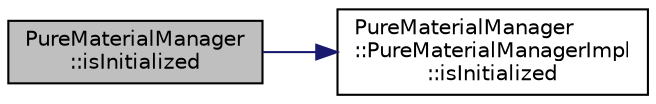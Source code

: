 digraph "PureMaterialManager::isInitialized"
{
 // LATEX_PDF_SIZE
  edge [fontname="Helvetica",fontsize="10",labelfontname="Helvetica",labelfontsize="10"];
  node [fontname="Helvetica",fontsize="10",shape=record];
  rankdir="LR";
  Node1 [label="PureMaterialManager\l::isInitialized",height=0.2,width=0.4,color="black", fillcolor="grey75", style="filled", fontcolor="black",tooltip="Tells whether the object is correctly initialized or not."];
  Node1 -> Node2 [color="midnightblue",fontsize="10",style="solid",fontname="Helvetica"];
  Node2 [label="PureMaterialManager\l::PureMaterialManagerImpl\l::isInitialized",height=0.2,width=0.4,color="black", fillcolor="white", style="filled",URL="$class_pure_material_manager_1_1_pure_material_manager_impl.html#a85a8aa22844fc806a718455e4c37b65e",tooltip=" "];
}

